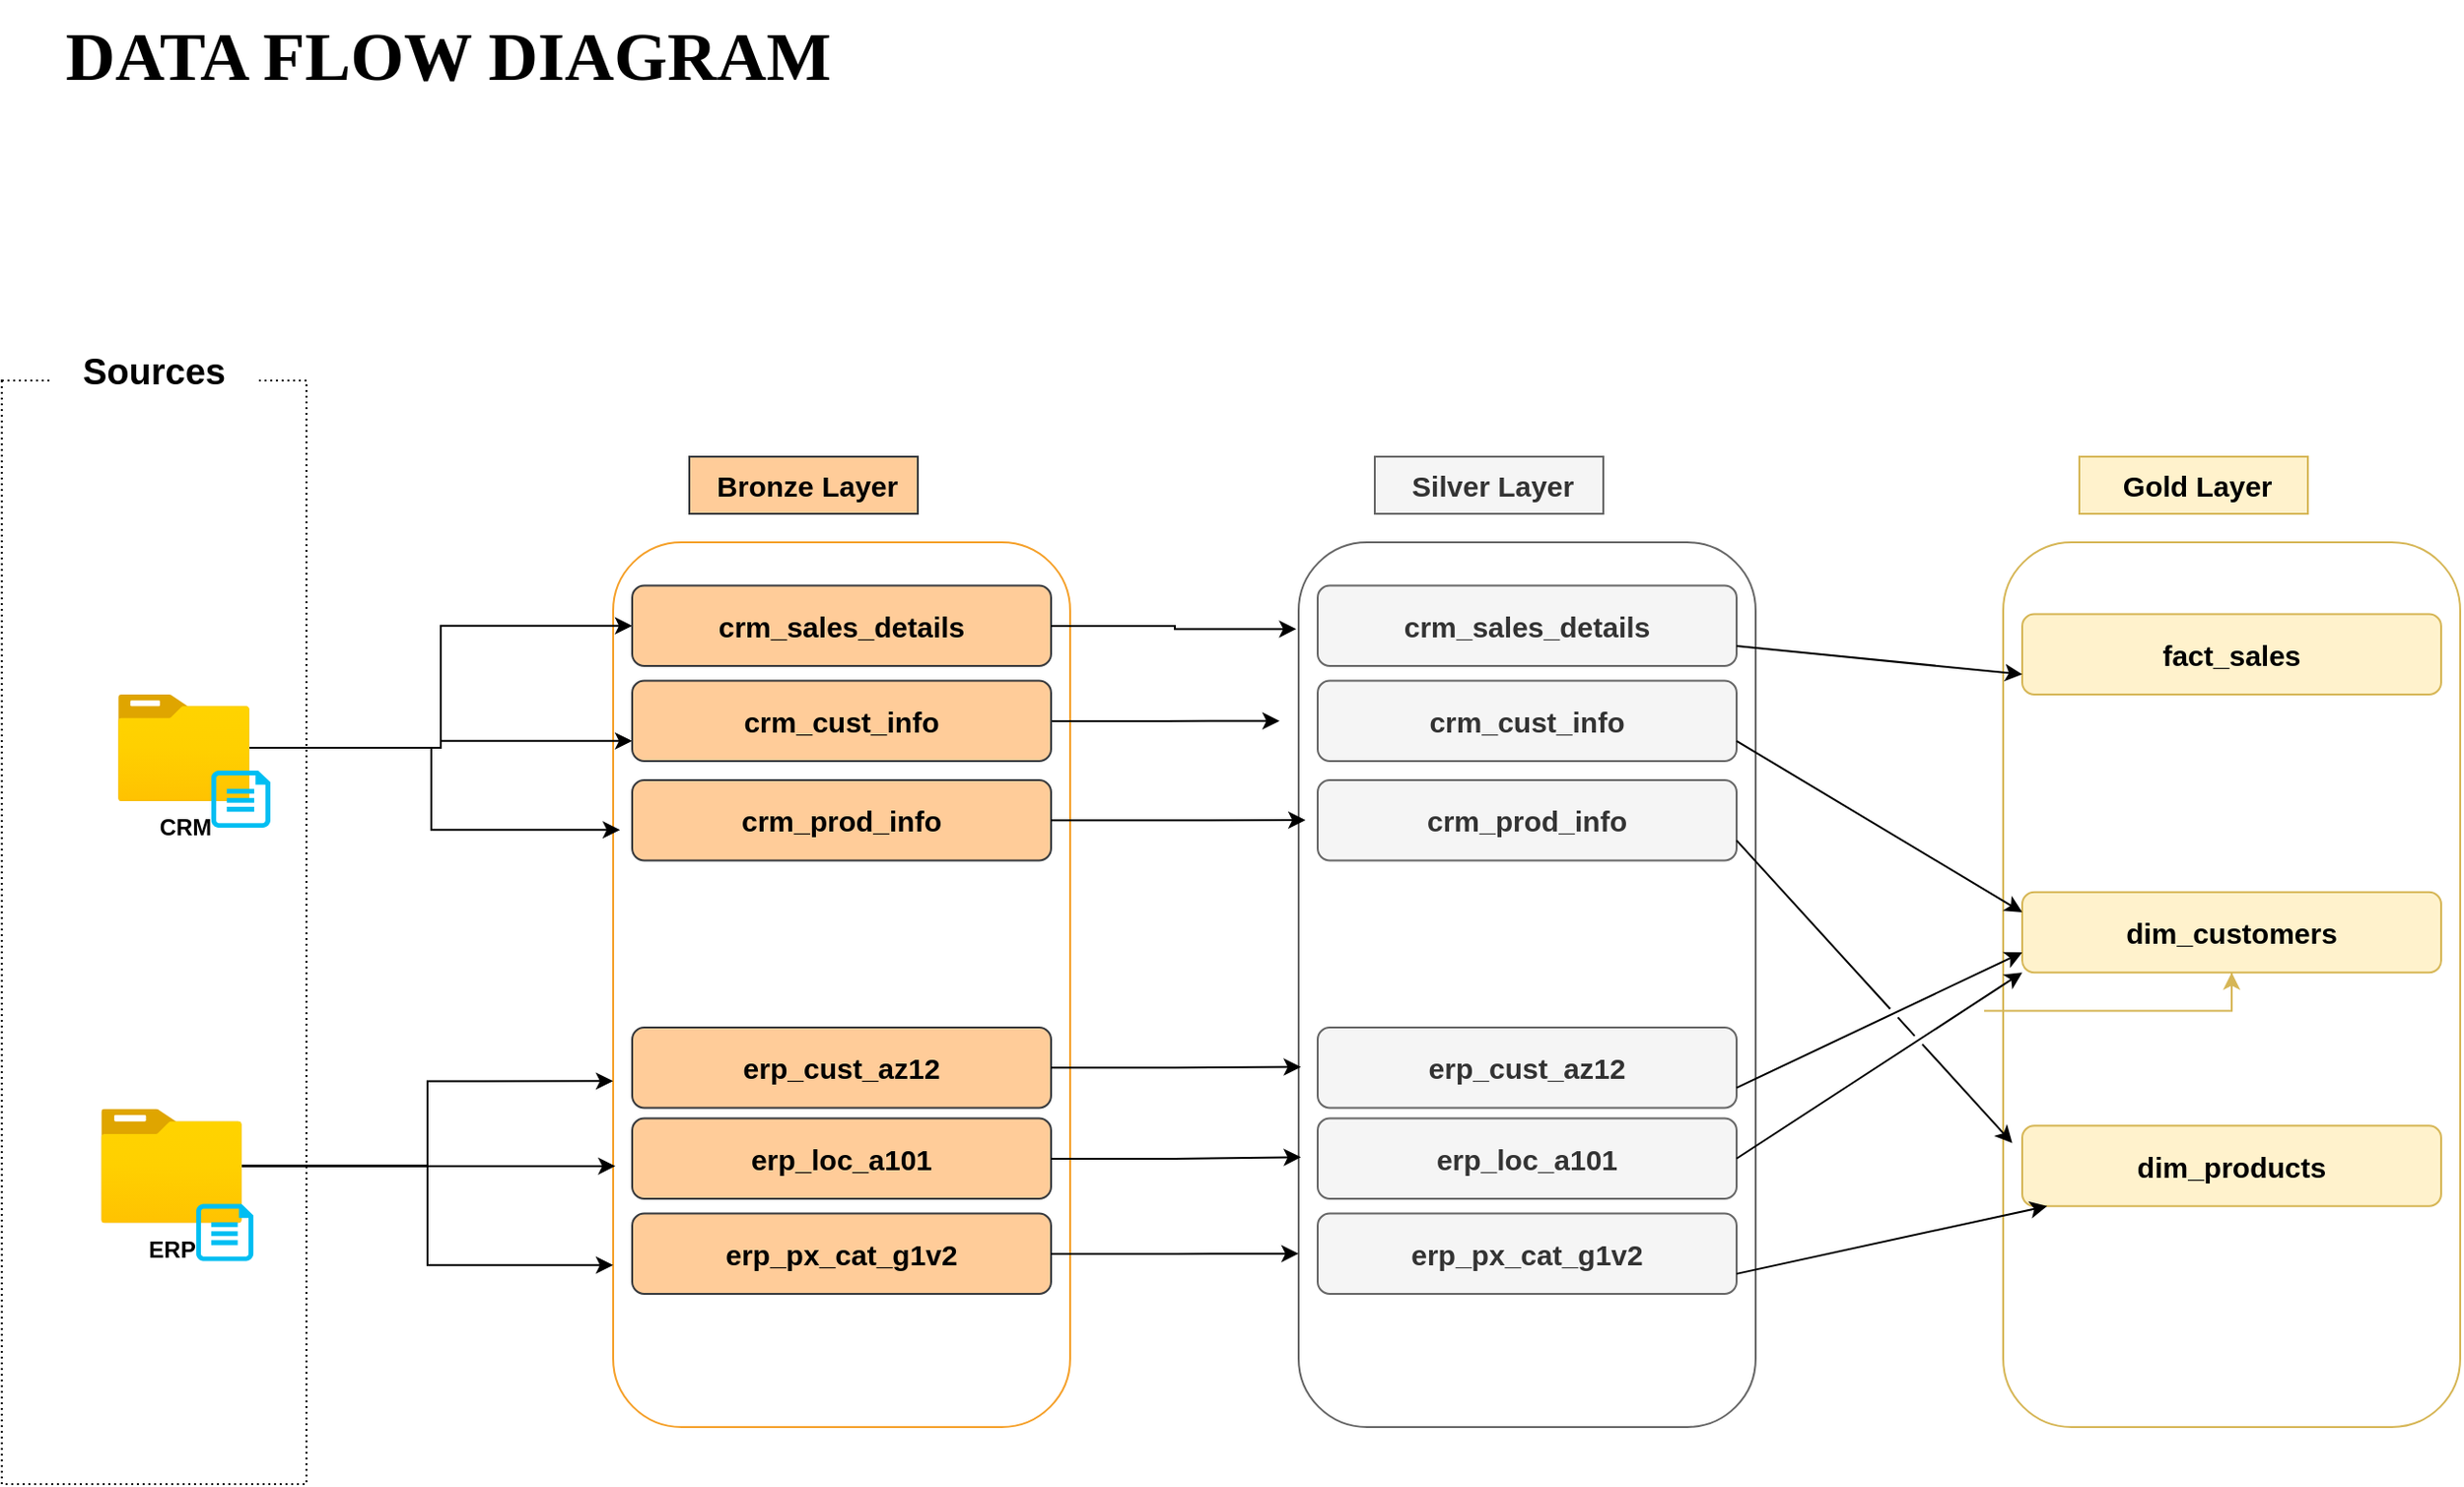 <mxfile version="28.1.2">
  <diagram name="Page-1" id="F-9dRWje0LVhVLcEY1ra">
    <mxGraphModel dx="1716" dy="1104" grid="1" gridSize="10" guides="1" tooltips="1" connect="1" arrows="1" fold="1" page="1" pageScale="1" pageWidth="2000" pageHeight="2000" math="0" shadow="0">
      <root>
        <mxCell id="0" />
        <mxCell id="1" parent="0" />
        <mxCell id="IBpTmxL7tBnuTXEfbDv2-6" value="&lt;span style=&quot;font-size: 15px;&quot;&gt;&lt;b&gt;&amp;nbsp;Bronze Layer&lt;/b&gt;&lt;/span&gt;" style="rounded=0;whiteSpace=wrap;html=1;fillColor=#ffcc99;strokeColor=#36393d;" parent="1" vertex="1">
          <mxGeometry x="470" y="270" width="120" height="30" as="geometry" />
        </mxCell>
        <mxCell id="IBpTmxL7tBnuTXEfbDv2-7" value="" style="rounded=1;whiteSpace=wrap;html=1;fillColor=none;strokeColor=light-dark(#f5a029, #babdc0);perimeterSpacing=0;" parent="1" vertex="1">
          <mxGeometry x="430" y="315" width="240" height="465" as="geometry" />
        </mxCell>
        <mxCell id="IBpTmxL7tBnuTXEfbDv2-58" style="edgeStyle=orthogonalEdgeStyle;rounded=0;orthogonalLoop=1;jettySize=auto;html=1;entryX=0;entryY=0.75;entryDx=0;entryDy=0;" parent="1" source="IBpTmxL7tBnuTXEfbDv2-12" target="IBpTmxL7tBnuTXEfbDv2-47" edge="1">
          <mxGeometry relative="1" as="geometry" />
        </mxCell>
        <mxCell id="IBpTmxL7tBnuTXEfbDv2-59" style="edgeStyle=orthogonalEdgeStyle;rounded=0;orthogonalLoop=1;jettySize=auto;html=1;entryX=0;entryY=0.5;entryDx=0;entryDy=0;" parent="1" source="IBpTmxL7tBnuTXEfbDv2-12" target="IBpTmxL7tBnuTXEfbDv2-44" edge="1">
          <mxGeometry relative="1" as="geometry" />
        </mxCell>
        <mxCell id="IBpTmxL7tBnuTXEfbDv2-12" value="&lt;b&gt;CRM&lt;/b&gt;" style="image;aspect=fixed;html=1;points=[];align=center;fontSize=12;image=img/lib/azure2/general/Folder_Blank.svg;" parent="1" vertex="1">
          <mxGeometry x="170" y="395" width="69" height="56.0" as="geometry" />
        </mxCell>
        <mxCell id="IBpTmxL7tBnuTXEfbDv2-13" value="" style="verticalLabelPosition=bottom;html=1;verticalAlign=top;align=center;strokeColor=none;fillColor=#00BEF2;shape=mxgraph.azure.cloud_services_configuration_file;pointerEvents=1;" parent="1" vertex="1">
          <mxGeometry x="219" y="435" width="31" height="30" as="geometry" />
        </mxCell>
        <mxCell id="IBpTmxL7tBnuTXEfbDv2-14" value="" style="rounded=0;whiteSpace=wrap;html=1;fillColor=none;dashed=1;dashPattern=1 2;" parent="1" vertex="1">
          <mxGeometry x="108.93" y="230" width="160" height="580" as="geometry" />
        </mxCell>
        <mxCell id="IBpTmxL7tBnuTXEfbDv2-15" value="&lt;b&gt;ERP&lt;/b&gt;" style="image;aspect=fixed;html=1;points=[];align=center;fontSize=12;image=img/lib/azure2/general/Folder_Blank.svg;" parent="1" vertex="1">
          <mxGeometry x="161.07" y="612.75" width="73.93" height="60" as="geometry" />
        </mxCell>
        <mxCell id="IBpTmxL7tBnuTXEfbDv2-16" value="" style="verticalLabelPosition=bottom;html=1;verticalAlign=top;align=center;strokeColor=none;fillColor=#00BEF2;shape=mxgraph.azure.cloud_services_configuration_file;pointerEvents=1;" parent="1" vertex="1">
          <mxGeometry x="211.07" y="662.75" width="30" height="30" as="geometry" />
        </mxCell>
        <mxCell id="IBpTmxL7tBnuTXEfbDv2-43" value="&lt;b&gt;&lt;font face=&quot;Times New Roman&quot; style=&quot;font-size: 36px;&quot;&gt;DATA FLOW DIAGRAM&lt;/font&gt;&lt;/b&gt;" style="text;html=1;align=center;verticalAlign=middle;resizable=0;points=[];autosize=1;strokeColor=none;fillColor=none;" parent="1" vertex="1">
          <mxGeometry x="127.5" y="30" width="430" height="60" as="geometry" />
        </mxCell>
        <mxCell id="IBpTmxL7tBnuTXEfbDv2-44" value="&lt;span style=&quot;font-size: 15px;&quot;&gt;&lt;b&gt;crm_sales_details&lt;/b&gt;&lt;/span&gt;" style="rounded=1;whiteSpace=wrap;html=1;fillColor=#ffcc99;strokeColor=#36393d;" parent="1" vertex="1">
          <mxGeometry x="440" y="337.75" width="220" height="42.25" as="geometry" />
        </mxCell>
        <mxCell id="xfqVQyS9T09THIxKPvPr-18" style="edgeStyle=orthogonalEdgeStyle;rounded=0;orthogonalLoop=1;jettySize=auto;html=1;" parent="1" source="IBpTmxL7tBnuTXEfbDv2-47" edge="1">
          <mxGeometry relative="1" as="geometry">
            <mxPoint x="780" y="408.875" as="targetPoint" />
          </mxGeometry>
        </mxCell>
        <mxCell id="IBpTmxL7tBnuTXEfbDv2-47" value="&lt;span style=&quot;font-size: 15px;&quot;&gt;&lt;b&gt;crm_cust_info&lt;/b&gt;&lt;/span&gt;" style="rounded=1;whiteSpace=wrap;html=1;fillColor=#ffcc99;strokeColor=#36393d;" parent="1" vertex="1">
          <mxGeometry x="440" y="387.75" width="220" height="42.25" as="geometry" />
        </mxCell>
        <mxCell id="IBpTmxL7tBnuTXEfbDv2-48" style="edgeStyle=orthogonalEdgeStyle;rounded=0;orthogonalLoop=1;jettySize=auto;html=1;exitX=0.5;exitY=1;exitDx=0;exitDy=0;" parent="1" source="IBpTmxL7tBnuTXEfbDv2-47" target="IBpTmxL7tBnuTXEfbDv2-47" edge="1">
          <mxGeometry relative="1" as="geometry" />
        </mxCell>
        <mxCell id="IBpTmxL7tBnuTXEfbDv2-49" value="&lt;span style=&quot;font-size: 15px;&quot;&gt;&lt;b&gt;crm_prod_info&lt;/b&gt;&lt;/span&gt;" style="rounded=1;whiteSpace=wrap;html=1;fillColor=#ffcc99;strokeColor=#36393d;" parent="1" vertex="1">
          <mxGeometry x="440" y="440" width="220" height="42.25" as="geometry" />
        </mxCell>
        <mxCell id="IBpTmxL7tBnuTXEfbDv2-1" value="&lt;b&gt;&lt;font style=&quot;font-size: 19px;&quot;&gt;Sources&lt;/font&gt;&lt;/b&gt;" style="rounded=0;whiteSpace=wrap;html=1;strokeColor=none;fontSize=20;glass=0;" parent="1" vertex="1">
          <mxGeometry x="133.93" y="195" width="110" height="60" as="geometry" />
        </mxCell>
        <mxCell id="IBpTmxL7tBnuTXEfbDv2-56" style="edgeStyle=orthogonalEdgeStyle;rounded=0;orthogonalLoop=1;jettySize=auto;html=1;exitX=0.5;exitY=1;exitDx=0;exitDy=0;" parent="1" source="IBpTmxL7tBnuTXEfbDv2-44" target="IBpTmxL7tBnuTXEfbDv2-44" edge="1">
          <mxGeometry relative="1" as="geometry" />
        </mxCell>
        <mxCell id="IBpTmxL7tBnuTXEfbDv2-60" style="edgeStyle=orthogonalEdgeStyle;rounded=0;orthogonalLoop=1;jettySize=auto;html=1;entryX=0.015;entryY=0.325;entryDx=0;entryDy=0;entryPerimeter=0;" parent="1" source="IBpTmxL7tBnuTXEfbDv2-12" target="IBpTmxL7tBnuTXEfbDv2-7" edge="1">
          <mxGeometry relative="1" as="geometry" />
        </mxCell>
        <mxCell id="IBpTmxL7tBnuTXEfbDv2-61" value="&lt;span style=&quot;font-size: 15px;&quot;&gt;&lt;b&gt;erp_cust_az12&lt;/b&gt;&lt;/span&gt;" style="rounded=1;whiteSpace=wrap;html=1;fillColor=#ffcc99;strokeColor=#36393d;" parent="1" vertex="1">
          <mxGeometry x="440" y="570" width="220" height="42.25" as="geometry" />
        </mxCell>
        <mxCell id="IBpTmxL7tBnuTXEfbDv2-62" value="&lt;span style=&quot;font-size: 15px;&quot;&gt;&lt;b&gt;erp_loc_a101&lt;/b&gt;&lt;/span&gt;" style="rounded=1;whiteSpace=wrap;html=1;fillColor=#ffcc99;strokeColor=#36393d;" parent="1" vertex="1">
          <mxGeometry x="440" y="617.75" width="220" height="42.25" as="geometry" />
        </mxCell>
        <mxCell id="IBpTmxL7tBnuTXEfbDv2-63" value="&lt;span style=&quot;font-size: 15px;&quot;&gt;&lt;b&gt;erp_px_cat_g1v2&lt;/b&gt;&lt;/span&gt;" style="rounded=1;whiteSpace=wrap;html=1;fillColor=#ffcc99;strokeColor=#36393d;" parent="1" vertex="1">
          <mxGeometry x="440" y="667.75" width="220" height="42.25" as="geometry" />
        </mxCell>
        <mxCell id="IBpTmxL7tBnuTXEfbDv2-64" style="edgeStyle=orthogonalEdgeStyle;rounded=0;orthogonalLoop=1;jettySize=auto;html=1;entryX=0.005;entryY=0.705;entryDx=0;entryDy=0;entryPerimeter=0;" parent="1" source="IBpTmxL7tBnuTXEfbDv2-15" target="IBpTmxL7tBnuTXEfbDv2-7" edge="1">
          <mxGeometry relative="1" as="geometry" />
        </mxCell>
        <mxCell id="IBpTmxL7tBnuTXEfbDv2-65" style="edgeStyle=orthogonalEdgeStyle;rounded=0;orthogonalLoop=1;jettySize=auto;html=1;entryX=0;entryY=0.609;entryDx=0;entryDy=0;entryPerimeter=0;" parent="1" source="IBpTmxL7tBnuTXEfbDv2-15" target="IBpTmxL7tBnuTXEfbDv2-7" edge="1">
          <mxGeometry relative="1" as="geometry" />
        </mxCell>
        <mxCell id="IBpTmxL7tBnuTXEfbDv2-66" style="edgeStyle=orthogonalEdgeStyle;rounded=0;orthogonalLoop=1;jettySize=auto;html=1;entryX=0;entryY=0.817;entryDx=0;entryDy=0;entryPerimeter=0;" parent="1" source="IBpTmxL7tBnuTXEfbDv2-15" target="IBpTmxL7tBnuTXEfbDv2-7" edge="1">
          <mxGeometry relative="1" as="geometry" />
        </mxCell>
        <mxCell id="xfqVQyS9T09THIxKPvPr-1" value="&lt;span style=&quot;font-size: 15px;&quot;&gt;&lt;b&gt;&amp;nbsp;Silver Layer&lt;/b&gt;&lt;/span&gt;" style="rounded=0;whiteSpace=wrap;html=1;fillColor=#f5f5f5;strokeColor=#666666;fontColor=#333333;" parent="1" vertex="1">
          <mxGeometry x="830" y="270" width="120" height="30" as="geometry" />
        </mxCell>
        <mxCell id="xfqVQyS9T09THIxKPvPr-2" value="" style="rounded=1;whiteSpace=wrap;html=1;fillColor=none;strokeColor=#666666;perimeterSpacing=0;fontColor=#333333;" parent="1" vertex="1">
          <mxGeometry x="790" y="315" width="240" height="465" as="geometry" />
        </mxCell>
        <mxCell id="xfqVQyS9T09THIxKPvPr-3" value="&lt;span style=&quot;font-size: 15px;&quot;&gt;&lt;b&gt;crm_sales_details&lt;/b&gt;&lt;/span&gt;" style="rounded=1;whiteSpace=wrap;html=1;fillColor=#f5f5f5;strokeColor=#666666;fontColor=#333333;" parent="1" vertex="1">
          <mxGeometry x="800" y="337.75" width="220" height="42.25" as="geometry" />
        </mxCell>
        <mxCell id="xfqVQyS9T09THIxKPvPr-4" value="&lt;span style=&quot;font-size: 15px;&quot;&gt;&lt;b&gt;crm_cust_info&lt;/b&gt;&lt;/span&gt;" style="rounded=1;whiteSpace=wrap;html=1;fillColor=#f5f5f5;strokeColor=#666666;fontColor=#333333;" parent="1" vertex="1">
          <mxGeometry x="800" y="387.75" width="220" height="42.25" as="geometry" />
        </mxCell>
        <mxCell id="xfqVQyS9T09THIxKPvPr-5" style="edgeStyle=orthogonalEdgeStyle;rounded=0;orthogonalLoop=1;jettySize=auto;html=1;exitX=0.5;exitY=1;exitDx=0;exitDy=0;fillColor=#f5f5f5;strokeColor=#666666;" parent="1" source="xfqVQyS9T09THIxKPvPr-4" target="xfqVQyS9T09THIxKPvPr-4" edge="1">
          <mxGeometry relative="1" as="geometry" />
        </mxCell>
        <mxCell id="xfqVQyS9T09THIxKPvPr-6" value="&lt;span style=&quot;font-size: 15px;&quot;&gt;&lt;b&gt;crm_prod_info&lt;/b&gt;&lt;/span&gt;" style="rounded=1;whiteSpace=wrap;html=1;fillColor=#f5f5f5;strokeColor=#666666;fontColor=#333333;" parent="1" vertex="1">
          <mxGeometry x="800" y="440" width="220" height="42.25" as="geometry" />
        </mxCell>
        <mxCell id="xfqVQyS9T09THIxKPvPr-7" style="edgeStyle=orthogonalEdgeStyle;rounded=0;orthogonalLoop=1;jettySize=auto;html=1;exitX=0.5;exitY=1;exitDx=0;exitDy=0;fillColor=#f5f5f5;strokeColor=#666666;" parent="1" source="xfqVQyS9T09THIxKPvPr-3" target="xfqVQyS9T09THIxKPvPr-3" edge="1">
          <mxGeometry relative="1" as="geometry" />
        </mxCell>
        <mxCell id="xfqVQyS9T09THIxKPvPr-8" value="&lt;span style=&quot;font-size: 15px;&quot;&gt;&lt;b&gt;erp_cust_az12&lt;/b&gt;&lt;/span&gt;" style="rounded=1;whiteSpace=wrap;html=1;fillColor=#f5f5f5;strokeColor=#666666;fontColor=#333333;" parent="1" vertex="1">
          <mxGeometry x="800" y="570" width="220" height="42.25" as="geometry" />
        </mxCell>
        <mxCell id="xfqVQyS9T09THIxKPvPr-9" value="&lt;span style=&quot;font-size: 15px;&quot;&gt;&lt;b&gt;erp_loc_a101&lt;/b&gt;&lt;/span&gt;" style="rounded=1;whiteSpace=wrap;html=1;fillColor=#f5f5f5;strokeColor=#666666;fontColor=#333333;" parent="1" vertex="1">
          <mxGeometry x="800" y="617.75" width="220" height="42.25" as="geometry" />
        </mxCell>
        <mxCell id="xfqVQyS9T09THIxKPvPr-10" value="&lt;span style=&quot;font-size: 15px;&quot;&gt;&lt;b&gt;erp_px_cat_g1v2&lt;/b&gt;&lt;/span&gt;" style="rounded=1;whiteSpace=wrap;html=1;fillColor=#f5f5f5;strokeColor=#666666;fontColor=#333333;" parent="1" vertex="1">
          <mxGeometry x="800" y="667.75" width="220" height="42.25" as="geometry" />
        </mxCell>
        <mxCell id="xfqVQyS9T09THIxKPvPr-13" style="edgeStyle=orthogonalEdgeStyle;rounded=0;orthogonalLoop=1;jettySize=auto;html=1;entryX=0.015;entryY=0.314;entryDx=0;entryDy=0;entryPerimeter=0;" parent="1" source="IBpTmxL7tBnuTXEfbDv2-49" target="xfqVQyS9T09THIxKPvPr-2" edge="1">
          <mxGeometry relative="1" as="geometry" />
        </mxCell>
        <mxCell id="xfqVQyS9T09THIxKPvPr-14" style="edgeStyle=orthogonalEdgeStyle;rounded=0;orthogonalLoop=1;jettySize=auto;html=1;entryX=0.005;entryY=0.593;entryDx=0;entryDy=0;entryPerimeter=0;" parent="1" source="IBpTmxL7tBnuTXEfbDv2-61" target="xfqVQyS9T09THIxKPvPr-2" edge="1">
          <mxGeometry relative="1" as="geometry" />
        </mxCell>
        <mxCell id="xfqVQyS9T09THIxKPvPr-15" style="edgeStyle=orthogonalEdgeStyle;rounded=0;orthogonalLoop=1;jettySize=auto;html=1;entryX=0.005;entryY=0.695;entryDx=0;entryDy=0;entryPerimeter=0;" parent="1" source="IBpTmxL7tBnuTXEfbDv2-62" target="xfqVQyS9T09THIxKPvPr-2" edge="1">
          <mxGeometry relative="1" as="geometry" />
        </mxCell>
        <mxCell id="xfqVQyS9T09THIxKPvPr-16" style="edgeStyle=orthogonalEdgeStyle;rounded=0;orthogonalLoop=1;jettySize=auto;html=1;entryX=0;entryY=0.804;entryDx=0;entryDy=0;entryPerimeter=0;" parent="1" source="IBpTmxL7tBnuTXEfbDv2-63" target="xfqVQyS9T09THIxKPvPr-2" edge="1">
          <mxGeometry relative="1" as="geometry" />
        </mxCell>
        <mxCell id="xfqVQyS9T09THIxKPvPr-17" style="edgeStyle=orthogonalEdgeStyle;rounded=0;orthogonalLoop=1;jettySize=auto;html=1;entryX=-0.005;entryY=0.098;entryDx=0;entryDy=0;entryPerimeter=0;" parent="1" source="IBpTmxL7tBnuTXEfbDv2-44" target="xfqVQyS9T09THIxKPvPr-2" edge="1">
          <mxGeometry relative="1" as="geometry" />
        </mxCell>
        <mxCell id="DFRw9lvJkXqqdmMoYLXg-1" value="&lt;span style=&quot;font-size: 15px;&quot;&gt;&lt;b&gt;&amp;nbsp;Gold Layer&lt;/b&gt;&lt;/span&gt;" style="rounded=0;whiteSpace=wrap;html=1;fillColor=#fff2cc;strokeColor=#d6b656;" vertex="1" parent="1">
          <mxGeometry x="1200" y="270" width="120" height="30" as="geometry" />
        </mxCell>
        <mxCell id="DFRw9lvJkXqqdmMoYLXg-2" value="" style="rounded=1;whiteSpace=wrap;html=1;fillColor=none;strokeColor=#d6b656;perimeterSpacing=0;" vertex="1" parent="1">
          <mxGeometry x="1160" y="315" width="240" height="465" as="geometry" />
        </mxCell>
        <mxCell id="DFRw9lvJkXqqdmMoYLXg-3" value="&lt;span style=&quot;font-size: 15px;&quot;&gt;&lt;b&gt;fact_sales&lt;/b&gt;&lt;/span&gt;" style="rounded=1;whiteSpace=wrap;html=1;fillColor=#fff2cc;strokeColor=#d6b656;" vertex="1" parent="1">
          <mxGeometry x="1170" y="352.75" width="220" height="42.25" as="geometry" />
        </mxCell>
        <mxCell id="DFRw9lvJkXqqdmMoYLXg-4" value="&lt;span style=&quot;font-size: 15px;&quot;&gt;&lt;b&gt;dim_customers&lt;/b&gt;&lt;/span&gt;" style="rounded=1;whiteSpace=wrap;html=1;fillColor=#fff2cc;strokeColor=#d6b656;" vertex="1" parent="1">
          <mxGeometry x="1170" y="498.87" width="220" height="42.25" as="geometry" />
        </mxCell>
        <mxCell id="DFRw9lvJkXqqdmMoYLXg-5" style="edgeStyle=orthogonalEdgeStyle;rounded=0;orthogonalLoop=1;jettySize=auto;html=1;exitX=0.5;exitY=1;exitDx=0;exitDy=0;fillColor=#fff2cc;strokeColor=#d6b656;" edge="1" parent="1" source="DFRw9lvJkXqqdmMoYLXg-4" target="DFRw9lvJkXqqdmMoYLXg-4">
          <mxGeometry relative="1" as="geometry" />
        </mxCell>
        <mxCell id="DFRw9lvJkXqqdmMoYLXg-6" value="&lt;span style=&quot;font-size: 15px;&quot;&gt;&lt;b&gt;dim_products&lt;/b&gt;&lt;/span&gt;" style="rounded=1;whiteSpace=wrap;html=1;fillColor=#fff2cc;strokeColor=#d6b656;" vertex="1" parent="1">
          <mxGeometry x="1170" y="621.62" width="220" height="42.25" as="geometry" />
        </mxCell>
        <mxCell id="DFRw9lvJkXqqdmMoYLXg-7" style="edgeStyle=orthogonalEdgeStyle;rounded=0;orthogonalLoop=1;jettySize=auto;html=1;exitX=0.5;exitY=1;exitDx=0;exitDy=0;fillColor=#fff2cc;strokeColor=#d6b656;" edge="1" parent="1" source="DFRw9lvJkXqqdmMoYLXg-3" target="DFRw9lvJkXqqdmMoYLXg-3">
          <mxGeometry relative="1" as="geometry" />
        </mxCell>
        <mxCell id="DFRw9lvJkXqqdmMoYLXg-20" value="" style="endArrow=classic;html=1;rounded=0;exitX=1;exitY=0.75;exitDx=0;exitDy=0;entryX=0;entryY=0.75;entryDx=0;entryDy=0;jumpStyle=gap;" edge="1" parent="1" source="xfqVQyS9T09THIxKPvPr-3" target="DFRw9lvJkXqqdmMoYLXg-3">
          <mxGeometry width="50" height="50" relative="1" as="geometry">
            <mxPoint x="1050" y="470" as="sourcePoint" />
            <mxPoint x="1100" y="420" as="targetPoint" />
          </mxGeometry>
        </mxCell>
        <mxCell id="DFRw9lvJkXqqdmMoYLXg-21" value="" style="endArrow=classic;html=1;rounded=0;entryX=0;entryY=0.25;entryDx=0;entryDy=0;exitX=1;exitY=0.75;exitDx=0;exitDy=0;jumpStyle=gap;" edge="1" parent="1" source="xfqVQyS9T09THIxKPvPr-4" target="DFRw9lvJkXqqdmMoYLXg-4">
          <mxGeometry width="50" height="50" relative="1" as="geometry">
            <mxPoint x="1040" y="420" as="sourcePoint" />
            <mxPoint x="1200" y="435" as="targetPoint" />
          </mxGeometry>
        </mxCell>
        <mxCell id="DFRw9lvJkXqqdmMoYLXg-22" value="" style="endArrow=classic;html=1;rounded=0;exitX=1;exitY=0.75;exitDx=0;exitDy=0;entryX=0;entryY=0.75;entryDx=0;entryDy=0;jumpStyle=gap;" edge="1" parent="1" source="xfqVQyS9T09THIxKPvPr-8" target="DFRw9lvJkXqqdmMoYLXg-4">
          <mxGeometry width="50" height="50" relative="1" as="geometry">
            <mxPoint x="1080" y="550" as="sourcePoint" />
            <mxPoint x="1230" y="565" as="targetPoint" />
          </mxGeometry>
        </mxCell>
        <mxCell id="DFRw9lvJkXqqdmMoYLXg-23" value="" style="endArrow=classic;html=1;rounded=0;exitX=1;exitY=0.5;exitDx=0;exitDy=0;entryX=0;entryY=1;entryDx=0;entryDy=0;jumpStyle=gap;" edge="1" parent="1" source="xfqVQyS9T09THIxKPvPr-9" target="DFRw9lvJkXqqdmMoYLXg-4">
          <mxGeometry width="50" height="50" relative="1" as="geometry">
            <mxPoint x="1080" y="610" as="sourcePoint" />
            <mxPoint x="1230" y="625" as="targetPoint" />
          </mxGeometry>
        </mxCell>
        <mxCell id="DFRw9lvJkXqqdmMoYLXg-24" value="" style="endArrow=classic;html=1;rounded=0;exitX=1;exitY=0.75;exitDx=0;exitDy=0;jumpStyle=gap;" edge="1" parent="1" source="xfqVQyS9T09THIxKPvPr-10" target="DFRw9lvJkXqqdmMoYLXg-6">
          <mxGeometry width="50" height="50" relative="1" as="geometry">
            <mxPoint x="1080" y="680" as="sourcePoint" />
            <mxPoint x="1230" y="695" as="targetPoint" />
          </mxGeometry>
        </mxCell>
        <mxCell id="DFRw9lvJkXqqdmMoYLXg-25" value="" style="endArrow=classic;html=1;rounded=0;exitX=1;exitY=0.75;exitDx=0;exitDy=0;entryX=0.02;entryY=0.679;entryDx=0;entryDy=0;entryPerimeter=0;jumpStyle=gap;" edge="1" parent="1" source="xfqVQyS9T09THIxKPvPr-6" target="DFRw9lvJkXqqdmMoYLXg-2">
          <mxGeometry width="50" height="50" relative="1" as="geometry">
            <mxPoint x="1080" y="480" as="sourcePoint" />
            <mxPoint x="1230" y="495" as="targetPoint" />
          </mxGeometry>
        </mxCell>
      </root>
    </mxGraphModel>
  </diagram>
</mxfile>
